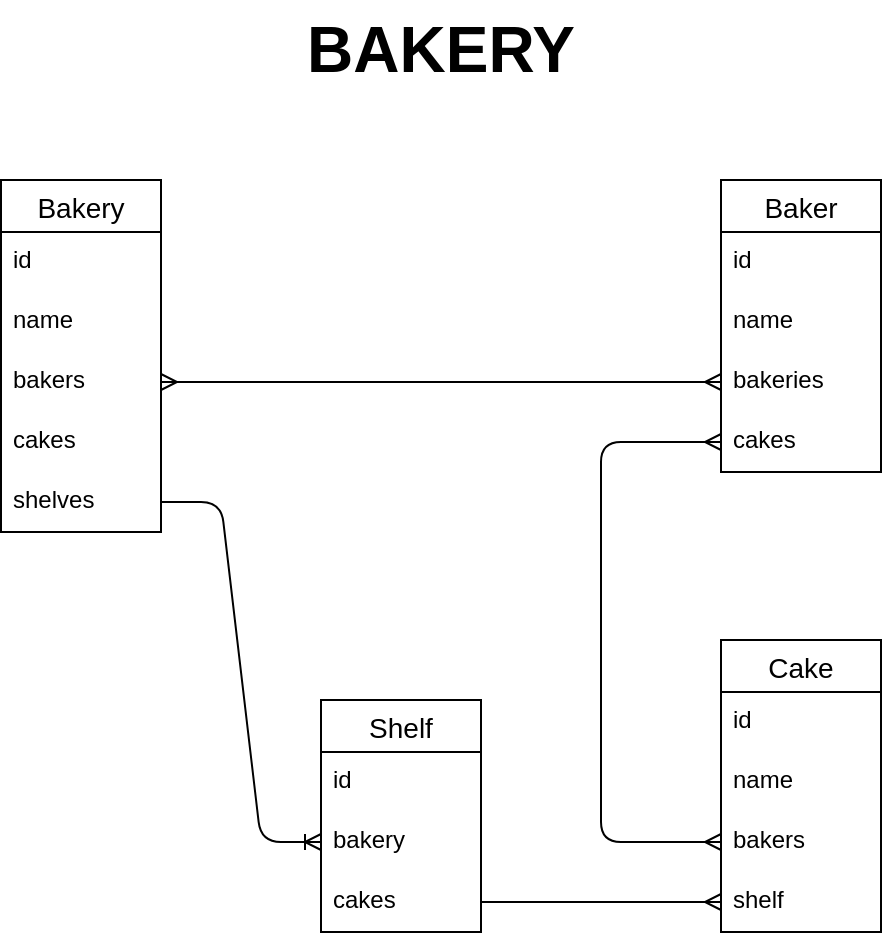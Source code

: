 <mxfile version="14.6.13" type="device"><diagram id="R2lEEEUBdFMjLlhIrx00" name="Page-1"><mxGraphModel dx="1106" dy="2080" grid="1" gridSize="10" guides="1" tooltips="1" connect="1" arrows="1" fold="1" page="1" pageScale="1" pageWidth="850" pageHeight="1100" math="0" shadow="0" extFonts="Permanent Marker^https://fonts.googleapis.com/css?family=Permanent+Marker"><root><mxCell id="0"/><mxCell id="1" parent="0"/><mxCell id="kBxsYk4cJBn89Wh-khyj-1" value="BAKERY" style="text;html=1;strokeColor=none;fillColor=none;align=center;verticalAlign=middle;whiteSpace=wrap;rounded=0;fontSize=32;fontStyle=1" vertex="1" parent="1"><mxGeometry x="353" y="-960" width="145" height="50" as="geometry"/></mxCell><mxCell id="kBxsYk4cJBn89Wh-khyj-15" value="Bakery" style="swimlane;fontStyle=0;childLayout=stackLayout;horizontal=1;startSize=26;horizontalStack=0;resizeParent=1;resizeParentMax=0;resizeLast=0;collapsible=1;marginBottom=0;align=center;fontSize=14;" vertex="1" parent="1"><mxGeometry x="205.5" y="-870" width="80" height="176" as="geometry"/></mxCell><mxCell id="kBxsYk4cJBn89Wh-khyj-16" value="id" style="text;strokeColor=none;fillColor=none;spacingLeft=4;spacingRight=4;overflow=hidden;rotatable=0;points=[[0,0.5],[1,0.5]];portConstraint=eastwest;fontSize=12;" vertex="1" parent="kBxsYk4cJBn89Wh-khyj-15"><mxGeometry y="26" width="80" height="30" as="geometry"/></mxCell><mxCell id="kBxsYk4cJBn89Wh-khyj-17" value="name" style="text;strokeColor=none;fillColor=none;spacingLeft=4;spacingRight=4;overflow=hidden;rotatable=0;points=[[0,0.5],[1,0.5]];portConstraint=eastwest;fontSize=12;" vertex="1" parent="kBxsYk4cJBn89Wh-khyj-15"><mxGeometry y="56" width="80" height="30" as="geometry"/></mxCell><mxCell id="kBxsYk4cJBn89Wh-khyj-18" value="bakers" style="text;strokeColor=none;fillColor=none;spacingLeft=4;spacingRight=4;overflow=hidden;rotatable=0;points=[[0,0.5],[1,0.5]];portConstraint=eastwest;fontSize=12;" vertex="1" parent="kBxsYk4cJBn89Wh-khyj-15"><mxGeometry y="86" width="80" height="30" as="geometry"/></mxCell><mxCell id="kBxsYk4cJBn89Wh-khyj-19" value="cakes" style="text;strokeColor=none;fillColor=none;spacingLeft=4;spacingRight=4;overflow=hidden;rotatable=0;points=[[0,0.5],[1,0.5]];portConstraint=eastwest;fontSize=12;" vertex="1" parent="kBxsYk4cJBn89Wh-khyj-15"><mxGeometry y="116" width="80" height="30" as="geometry"/></mxCell><mxCell id="kBxsYk4cJBn89Wh-khyj-20" value="shelves" style="text;strokeColor=none;fillColor=none;spacingLeft=4;spacingRight=4;overflow=hidden;rotatable=0;points=[[0,0.5],[1,0.5]];portConstraint=eastwest;fontSize=12;" vertex="1" parent="kBxsYk4cJBn89Wh-khyj-15"><mxGeometry y="146" width="80" height="30" as="geometry"/></mxCell><mxCell id="kBxsYk4cJBn89Wh-khyj-21" value="Baker" style="swimlane;fontStyle=0;childLayout=stackLayout;horizontal=1;startSize=26;horizontalStack=0;resizeParent=1;resizeParentMax=0;resizeLast=0;collapsible=1;marginBottom=0;align=center;fontSize=14;" vertex="1" parent="1"><mxGeometry x="565.5" y="-870" width="80" height="146" as="geometry"/></mxCell><mxCell id="kBxsYk4cJBn89Wh-khyj-22" value="id" style="text;strokeColor=none;fillColor=none;spacingLeft=4;spacingRight=4;overflow=hidden;rotatable=0;points=[[0,0.5],[1,0.5]];portConstraint=eastwest;fontSize=12;" vertex="1" parent="kBxsYk4cJBn89Wh-khyj-21"><mxGeometry y="26" width="80" height="30" as="geometry"/></mxCell><mxCell id="kBxsYk4cJBn89Wh-khyj-23" value="name" style="text;strokeColor=none;fillColor=none;spacingLeft=4;spacingRight=4;overflow=hidden;rotatable=0;points=[[0,0.5],[1,0.5]];portConstraint=eastwest;fontSize=12;" vertex="1" parent="kBxsYk4cJBn89Wh-khyj-21"><mxGeometry y="56" width="80" height="30" as="geometry"/></mxCell><mxCell id="kBxsYk4cJBn89Wh-khyj-24" value="bakeries" style="text;strokeColor=none;fillColor=none;spacingLeft=4;spacingRight=4;overflow=hidden;rotatable=0;points=[[0,0.5],[1,0.5]];portConstraint=eastwest;fontSize=12;" vertex="1" parent="kBxsYk4cJBn89Wh-khyj-21"><mxGeometry y="86" width="80" height="30" as="geometry"/></mxCell><mxCell id="kBxsYk4cJBn89Wh-khyj-25" value="cakes" style="text;strokeColor=none;fillColor=none;spacingLeft=4;spacingRight=4;overflow=hidden;rotatable=0;points=[[0,0.5],[1,0.5]];portConstraint=eastwest;fontSize=12;" vertex="1" parent="kBxsYk4cJBn89Wh-khyj-21"><mxGeometry y="116" width="80" height="30" as="geometry"/></mxCell><mxCell id="kBxsYk4cJBn89Wh-khyj-26" value="Cake" style="swimlane;fontStyle=0;childLayout=stackLayout;horizontal=1;startSize=26;horizontalStack=0;resizeParent=1;resizeParentMax=0;resizeLast=0;collapsible=1;marginBottom=0;align=center;fontSize=14;" vertex="1" parent="1"><mxGeometry x="565.5" y="-640" width="80" height="146" as="geometry"/></mxCell><mxCell id="kBxsYk4cJBn89Wh-khyj-27" value="id" style="text;strokeColor=none;fillColor=none;spacingLeft=4;spacingRight=4;overflow=hidden;rotatable=0;points=[[0,0.5],[1,0.5]];portConstraint=eastwest;fontSize=12;" vertex="1" parent="kBxsYk4cJBn89Wh-khyj-26"><mxGeometry y="26" width="80" height="30" as="geometry"/></mxCell><mxCell id="kBxsYk4cJBn89Wh-khyj-28" value="name" style="text;strokeColor=none;fillColor=none;spacingLeft=4;spacingRight=4;overflow=hidden;rotatable=0;points=[[0,0.5],[1,0.5]];portConstraint=eastwest;fontSize=12;" vertex="1" parent="kBxsYk4cJBn89Wh-khyj-26"><mxGeometry y="56" width="80" height="30" as="geometry"/></mxCell><mxCell id="kBxsYk4cJBn89Wh-khyj-30" value="bakers" style="text;strokeColor=none;fillColor=none;spacingLeft=4;spacingRight=4;overflow=hidden;rotatable=0;points=[[0,0.5],[1,0.5]];portConstraint=eastwest;fontSize=12;" vertex="1" parent="kBxsYk4cJBn89Wh-khyj-26"><mxGeometry y="86" width="80" height="30" as="geometry"/></mxCell><mxCell id="kBxsYk4cJBn89Wh-khyj-29" value="shelf" style="text;strokeColor=none;fillColor=none;spacingLeft=4;spacingRight=4;overflow=hidden;rotatable=0;points=[[0,0.5],[1,0.5]];portConstraint=eastwest;fontSize=12;" vertex="1" parent="kBxsYk4cJBn89Wh-khyj-26"><mxGeometry y="116" width="80" height="30" as="geometry"/></mxCell><mxCell id="kBxsYk4cJBn89Wh-khyj-31" value="Shelf" style="swimlane;fontStyle=0;childLayout=stackLayout;horizontal=1;startSize=26;horizontalStack=0;resizeParent=1;resizeParentMax=0;resizeLast=0;collapsible=1;marginBottom=0;align=center;fontSize=14;" vertex="1" parent="1"><mxGeometry x="365.5" y="-610" width="80" height="116" as="geometry"/></mxCell><mxCell id="kBxsYk4cJBn89Wh-khyj-32" value="id" style="text;strokeColor=none;fillColor=none;spacingLeft=4;spacingRight=4;overflow=hidden;rotatable=0;points=[[0,0.5],[1,0.5]];portConstraint=eastwest;fontSize=12;" vertex="1" parent="kBxsYk4cJBn89Wh-khyj-31"><mxGeometry y="26" width="80" height="30" as="geometry"/></mxCell><mxCell id="kBxsYk4cJBn89Wh-khyj-34" value="bakery" style="text;strokeColor=none;fillColor=none;spacingLeft=4;spacingRight=4;overflow=hidden;rotatable=0;points=[[0,0.5],[1,0.5]];portConstraint=eastwest;fontSize=12;" vertex="1" parent="kBxsYk4cJBn89Wh-khyj-31"><mxGeometry y="56" width="80" height="30" as="geometry"/></mxCell><mxCell id="kBxsYk4cJBn89Wh-khyj-35" value="cakes" style="text;strokeColor=none;fillColor=none;spacingLeft=4;spacingRight=4;overflow=hidden;rotatable=0;points=[[0,0.5],[1,0.5]];portConstraint=eastwest;fontSize=12;" vertex="1" parent="kBxsYk4cJBn89Wh-khyj-31"><mxGeometry y="86" width="80" height="30" as="geometry"/></mxCell><mxCell id="kBxsYk4cJBn89Wh-khyj-36" value="" style="edgeStyle=entityRelationEdgeStyle;fontSize=12;html=1;endArrow=ERoneToMany;" edge="1" parent="1" source="kBxsYk4cJBn89Wh-khyj-20" target="kBxsYk4cJBn89Wh-khyj-34"><mxGeometry width="100" height="100" relative="1" as="geometry"><mxPoint x="415.5" y="-440" as="sourcePoint"/><mxPoint x="585.5" y="-539" as="targetPoint"/></mxGeometry></mxCell><mxCell id="kBxsYk4cJBn89Wh-khyj-39" value="" style="edgeStyle=orthogonalEdgeStyle;fontSize=12;html=1;endArrow=ERmany;" edge="1" parent="1" source="kBxsYk4cJBn89Wh-khyj-35" target="kBxsYk4cJBn89Wh-khyj-29"><mxGeometry width="100" height="100" relative="1" as="geometry"><mxPoint x="385.5" y="-650" as="sourcePoint"/><mxPoint x="325.5" y="-540" as="targetPoint"/></mxGeometry></mxCell><mxCell id="kBxsYk4cJBn89Wh-khyj-40" value="" style="edgeStyle=elbowEdgeStyle;fontSize=12;html=1;endArrow=ERmany;startArrow=ERmany;" edge="1" parent="1" source="kBxsYk4cJBn89Wh-khyj-25" target="kBxsYk4cJBn89Wh-khyj-30"><mxGeometry width="100" height="100" relative="1" as="geometry"><mxPoint x="415.5" y="-440" as="sourcePoint"/><mxPoint x="515.5" y="-540" as="targetPoint"/><Array as="points"><mxPoint x="505.5" y="-710"/></Array></mxGeometry></mxCell><mxCell id="kBxsYk4cJBn89Wh-khyj-42" value="" style="edgeStyle=entityRelationEdgeStyle;fontSize=12;html=1;endArrow=ERmany;startArrow=ERmany;" edge="1" parent="1" source="kBxsYk4cJBn89Wh-khyj-18" target="kBxsYk4cJBn89Wh-khyj-24"><mxGeometry width="100" height="100" relative="1" as="geometry"><mxPoint x="350.5" y="-770" as="sourcePoint"/><mxPoint x="450.5" y="-870" as="targetPoint"/></mxGeometry></mxCell></root></mxGraphModel></diagram></mxfile>